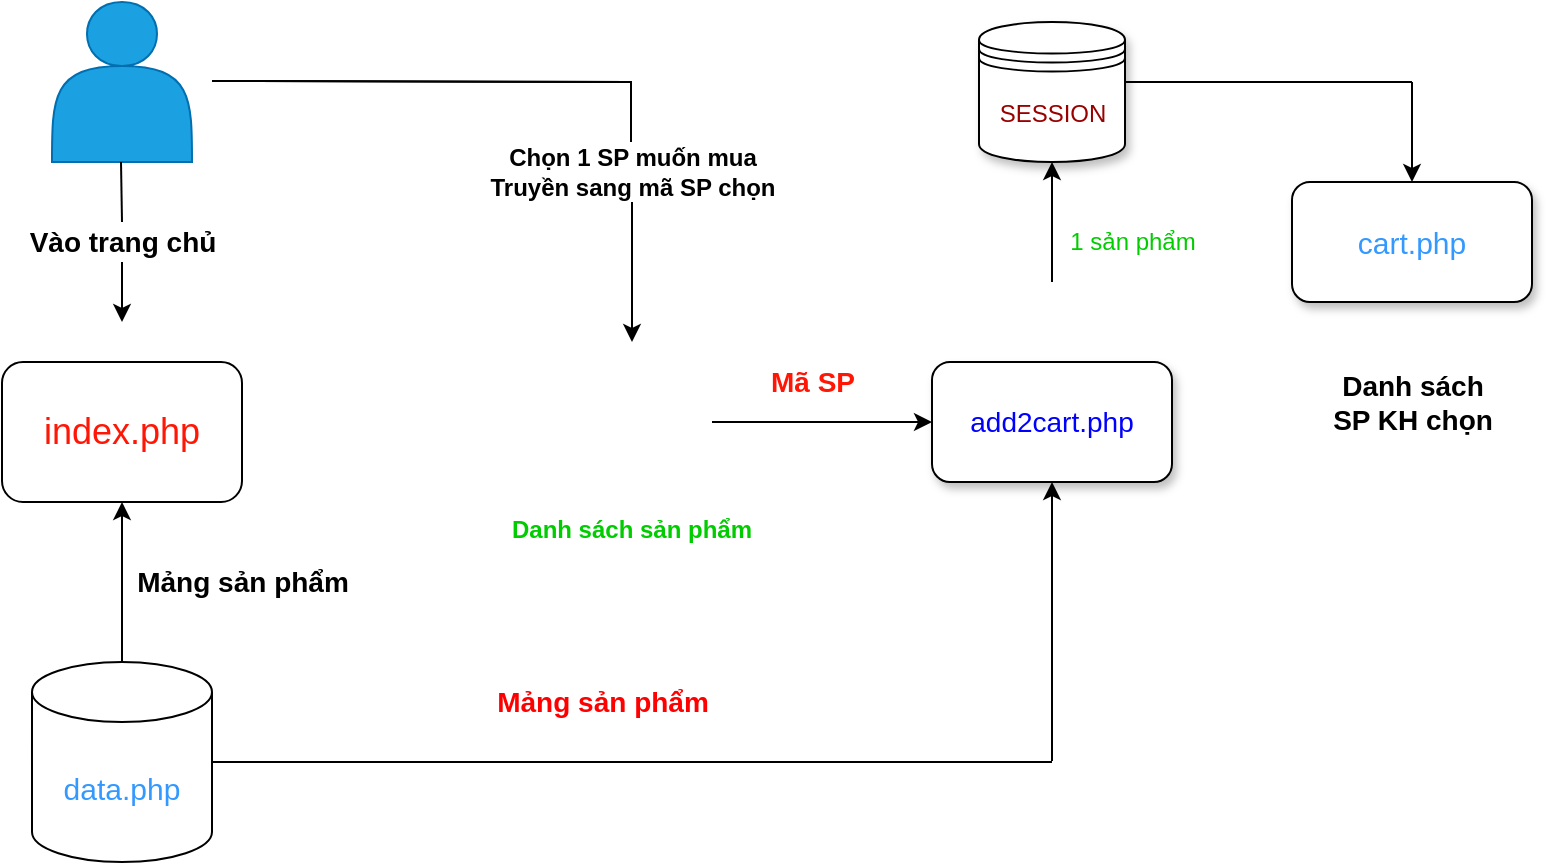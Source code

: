 <mxfile version="14.4.9" type="device"><diagram id="II59vGOPo6q4JnYYdt70" name="Page-1"><mxGraphModel dx="868" dy="512" grid="1" gridSize="10" guides="1" tooltips="1" connect="1" arrows="1" fold="1" page="1" pageScale="1" pageWidth="827" pageHeight="1169" math="0" shadow="0"><root><mxCell id="0"/><mxCell id="1" parent="0"/><mxCell id="sxh0aXkhnRd868dQbLcM-1" value="" style="shape=actor;whiteSpace=wrap;html=1;fillColor=#1ba1e2;strokeColor=#006EAF;fontColor=#ffffff;" vertex="1" parent="1"><mxGeometry x="60" y="20" width="70" height="80" as="geometry"/></mxCell><mxCell id="sxh0aXkhnRd868dQbLcM-2" value="&lt;font style=&quot;font-size: 18px&quot; color=&quot;#ff1605&quot;&gt;index.php&lt;/font&gt;" style="rounded=1;whiteSpace=wrap;html=1;" vertex="1" parent="1"><mxGeometry x="35" y="200" width="120" height="70" as="geometry"/></mxCell><mxCell id="sxh0aXkhnRd868dQbLcM-14" style="edgeStyle=orthogonalEdgeStyle;rounded=0;orthogonalLoop=1;jettySize=auto;html=1;entryX=0.5;entryY=0;entryDx=0;entryDy=0;" edge="1" parent="1" source="sxh0aXkhnRd868dQbLcM-3" target="sxh0aXkhnRd868dQbLcM-13"><mxGeometry relative="1" as="geometry"/></mxCell><mxCell id="sxh0aXkhnRd868dQbLcM-3" value="Vào trang chủ" style="text;html=1;align=center;verticalAlign=middle;resizable=0;points=[];autosize=1;fontStyle=1;fontSize=14;" vertex="1" parent="1"><mxGeometry x="40" y="130" width="110" height="20" as="geometry"/></mxCell><mxCell id="sxh0aXkhnRd868dQbLcM-12" value="" style="endArrow=none;html=1;" edge="1" parent="1"><mxGeometry width="50" height="50" relative="1" as="geometry"><mxPoint x="95" y="130" as="sourcePoint"/><mxPoint x="94.5" y="100" as="targetPoint"/></mxGeometry></mxCell><mxCell id="sxh0aXkhnRd868dQbLcM-13" value="" style="shape=image;imageAspect=0;aspect=fixed;verticalLabelPosition=bottom;verticalAlign=top;image=https://www.flaticon.com/svg/vstatic/svg/4403/4403624.svg?token=exp=1616241679~hmac=73f8aabdc970bd28c0130ad6b57c5672;" vertex="1" parent="1"><mxGeometry x="75" y="180" width="40" height="40" as="geometry"/></mxCell><mxCell id="sxh0aXkhnRd868dQbLcM-18" style="edgeStyle=orthogonalEdgeStyle;rounded=0;orthogonalLoop=1;jettySize=auto;html=1;entryX=0.5;entryY=1;entryDx=0;entryDy=0;" edge="1" parent="1" source="sxh0aXkhnRd868dQbLcM-15" target="sxh0aXkhnRd868dQbLcM-2"><mxGeometry relative="1" as="geometry"/></mxCell><mxCell id="sxh0aXkhnRd868dQbLcM-15" value="&lt;font style=&quot;font-size: 15px&quot; color=&quot;#3399ff&quot;&gt;data.php&lt;/font&gt;" style="shape=cylinder3;whiteSpace=wrap;html=1;boundedLbl=1;backgroundOutline=1;size=15;" vertex="1" parent="1"><mxGeometry x="50" y="350" width="90" height="100" as="geometry"/></mxCell><mxCell id="sxh0aXkhnRd868dQbLcM-16" value="&lt;b style=&quot;font-size: 14px;&quot;&gt;Mảng sản phẩm&lt;/b&gt;" style="text;html=1;align=center;verticalAlign=middle;resizable=0;points=[];autosize=1;fontSize=14;" vertex="1" parent="1"><mxGeometry x="95" y="300" width="120" height="20" as="geometry"/></mxCell><mxCell id="sxh0aXkhnRd868dQbLcM-27" style="edgeStyle=orthogonalEdgeStyle;rounded=0;orthogonalLoop=1;jettySize=auto;html=1;fontColor=#00CC00;entryX=0;entryY=0.5;entryDx=0;entryDy=0;" edge="1" parent="1" source="sxh0aXkhnRd868dQbLcM-19" target="sxh0aXkhnRd868dQbLcM-26"><mxGeometry relative="1" as="geometry"><mxPoint x="470" y="230" as="targetPoint"/></mxGeometry></mxCell><mxCell id="sxh0aXkhnRd868dQbLcM-25" style="edgeStyle=orthogonalEdgeStyle;rounded=0;orthogonalLoop=1;jettySize=auto;html=1;entryX=0.5;entryY=0;entryDx=0;entryDy=0;fontColor=#00CC00;" edge="1" parent="1" source="sxh0aXkhnRd868dQbLcM-20" target="sxh0aXkhnRd868dQbLcM-19"><mxGeometry relative="1" as="geometry"/></mxCell><mxCell id="sxh0aXkhnRd868dQbLcM-20" value="&lt;font color=&quot;#000000&quot;&gt;&lt;b&gt;Chọn 1 SP muốn mua&lt;br&gt;Truyền sang mã SP chọn&lt;/b&gt;&lt;br&gt;&lt;/font&gt;" style="text;html=1;align=center;verticalAlign=middle;resizable=0;points=[];autosize=1;fontColor=#00CC00;" vertex="1" parent="1"><mxGeometry x="270" y="90" width="160" height="30" as="geometry"/></mxCell><mxCell id="sxh0aXkhnRd868dQbLcM-22" value="" style="endArrow=none;html=1;fontColor=#00CC00;" edge="1" parent="1"><mxGeometry width="50" height="50" relative="1" as="geometry"><mxPoint x="140" y="59.5" as="sourcePoint"/><mxPoint x="350" y="60" as="targetPoint"/></mxGeometry></mxCell><mxCell id="sxh0aXkhnRd868dQbLcM-23" value="" style="endArrow=none;html=1;fontColor=#00CC00;" edge="1" parent="1"><mxGeometry width="50" height="50" relative="1" as="geometry"><mxPoint x="140" y="59.5" as="sourcePoint"/><mxPoint x="350" y="60" as="targetPoint"/></mxGeometry></mxCell><mxCell id="sxh0aXkhnRd868dQbLcM-24" value="" style="endArrow=none;html=1;fontColor=#00CC00;" edge="1" parent="1"><mxGeometry width="50" height="50" relative="1" as="geometry"><mxPoint x="349.5" y="60" as="sourcePoint"/><mxPoint x="349.5" y="90" as="targetPoint"/></mxGeometry></mxCell><mxCell id="sxh0aXkhnRd868dQbLcM-26" value="&lt;font color=&quot;#0000ff&quot; style=&quot;font-size: 14px&quot;&gt;add2cart.php&lt;/font&gt;" style="rounded=1;whiteSpace=wrap;html=1;fontColor=#00CC00;shadow=1;" vertex="1" parent="1"><mxGeometry x="500" y="200" width="120" height="60" as="geometry"/></mxCell><mxCell id="sxh0aXkhnRd868dQbLcM-19" value="Danh sách sản phẩm" style="shape=image;imageAspect=0;aspect=fixed;verticalLabelPosition=bottom;verticalAlign=top;image=https://www.flaticon.com/svg/vstatic/svg/3566/3566511.svg?token=exp=1616241865~hmac=5cf1771cca0c4c0ba0999486c6784f3e;fontColor=#00CC00;fontStyle=1" vertex="1" parent="1"><mxGeometry x="310" y="190" width="80" height="80" as="geometry"/></mxCell><mxCell id="sxh0aXkhnRd868dQbLcM-30" value="" style="endArrow=none;html=1;fontColor=#00CC00;" edge="1" parent="1" target="sxh0aXkhnRd868dQbLcM-19"><mxGeometry width="50" height="50" relative="1" as="geometry"><mxPoint x="350" y="270" as="sourcePoint"/><mxPoint x="400" y="220" as="targetPoint"/><Array as="points"/></mxGeometry></mxCell><mxCell id="sxh0aXkhnRd868dQbLcM-31" value="" style="endArrow=none;html=1;fontColor=#00CC00;exitX=1;exitY=0.5;exitDx=0;exitDy=0;exitPerimeter=0;" edge="1" parent="1" source="sxh0aXkhnRd868dQbLcM-15"><mxGeometry width="50" height="50" relative="1" as="geometry"><mxPoint x="510" y="290" as="sourcePoint"/><mxPoint x="560" y="400" as="targetPoint"/></mxGeometry></mxCell><mxCell id="sxh0aXkhnRd868dQbLcM-32" value="" style="endArrow=classic;html=1;fontColor=#00CC00;entryX=0.5;entryY=1;entryDx=0;entryDy=0;" edge="1" parent="1" target="sxh0aXkhnRd868dQbLcM-26"><mxGeometry width="50" height="50" relative="1" as="geometry"><mxPoint x="560" y="399.5" as="sourcePoint"/><mxPoint x="650" y="399.5" as="targetPoint"/></mxGeometry></mxCell><mxCell id="sxh0aXkhnRd868dQbLcM-33" value="&lt;font style=&quot;font-size: 14px&quot; color=&quot;#ff0000&quot;&gt;Mảng sản phẩm&lt;/font&gt;" style="text;html=1;align=center;verticalAlign=middle;resizable=0;points=[];autosize=1;fontColor=#00CC00;fontStyle=1" vertex="1" parent="1"><mxGeometry x="275" y="360" width="120" height="20" as="geometry"/></mxCell><mxCell id="sxh0aXkhnRd868dQbLcM-36" style="edgeStyle=orthogonalEdgeStyle;rounded=0;orthogonalLoop=1;jettySize=auto;html=1;entryX=0.5;entryY=1;entryDx=0;entryDy=0;fontColor=#00CC00;" edge="1" parent="1" source="sxh0aXkhnRd868dQbLcM-34" target="sxh0aXkhnRd868dQbLcM-35"><mxGeometry relative="1" as="geometry"/></mxCell><mxCell id="sxh0aXkhnRd868dQbLcM-34" value="" style="shape=image;imageAspect=0;aspect=fixed;verticalLabelPosition=bottom;verticalAlign=top;shadow=1;fontColor=#00CC00;image=https://image.flaticon.com/icons/png/128/2569/2569195.png;" vertex="1" parent="1"><mxGeometry x="533" y="160" width="54" height="54" as="geometry"/></mxCell><mxCell id="sxh0aXkhnRd868dQbLcM-35" value="&lt;font color=&quot;#990000&quot;&gt;SESSION&lt;/font&gt;" style="shape=datastore;whiteSpace=wrap;html=1;shadow=1;fontColor=#00CC00;" vertex="1" parent="1"><mxGeometry x="523.5" y="30" width="73" height="70" as="geometry"/></mxCell><mxCell id="sxh0aXkhnRd868dQbLcM-37" value="&lt;font color=&quot;#3399ff&quot; style=&quot;font-size: 15px&quot;&gt;cart.php&lt;/font&gt;" style="rounded=1;whiteSpace=wrap;html=1;shadow=1;fontColor=#00CC00;" vertex="1" parent="1"><mxGeometry x="680" y="110" width="120" height="60" as="geometry"/></mxCell><mxCell id="sxh0aXkhnRd868dQbLcM-39" value="" style="endArrow=none;html=1;fontColor=#00CC00;" edge="1" parent="1"><mxGeometry width="50" height="50" relative="1" as="geometry"><mxPoint x="596.5" y="60" as="sourcePoint"/><mxPoint x="740" y="60" as="targetPoint"/><Array as="points"/></mxGeometry></mxCell><mxCell id="sxh0aXkhnRd868dQbLcM-40" value="" style="endArrow=classic;html=1;fontColor=#00CC00;entryX=0.5;entryY=0;entryDx=0;entryDy=0;" edge="1" parent="1" target="sxh0aXkhnRd868dQbLcM-37"><mxGeometry width="50" height="50" relative="1" as="geometry"><mxPoint x="740" y="60" as="sourcePoint"/><mxPoint x="760" y="120" as="targetPoint"/></mxGeometry></mxCell><mxCell id="sxh0aXkhnRd868dQbLcM-41" value="" style="shape=image;imageAspect=0;aspect=fixed;verticalLabelPosition=bottom;verticalAlign=top;shadow=1;fontColor=#00CC00;image=https://image.flaticon.com/icons/png/128/3594/3594363.png;" vertex="1" parent="1"><mxGeometry x="710" y="151" width="50" height="50" as="geometry"/></mxCell><mxCell id="sxh0aXkhnRd868dQbLcM-42" value="&lt;font color=&quot;#000000&quot;&gt;&lt;span style=&quot;font-size: 14px&quot;&gt;&lt;b&gt;Danh sách&lt;br&gt;SP KH chọn&lt;br&gt;&lt;/b&gt;&lt;/span&gt;&lt;/font&gt;" style="text;html=1;align=center;verticalAlign=middle;resizable=0;points=[];autosize=1;fontColor=#00CC00;" vertex="1" parent="1"><mxGeometry x="690" y="200" width="100" height="40" as="geometry"/></mxCell><mxCell id="sxh0aXkhnRd868dQbLcM-43" value="1 sản phẩm" style="text;html=1;align=center;verticalAlign=middle;resizable=0;points=[];autosize=1;fontColor=#00CC00;" vertex="1" parent="1"><mxGeometry x="560" y="130" width="80" height="20" as="geometry"/></mxCell><mxCell id="sxh0aXkhnRd868dQbLcM-44" value="&lt;font color=&quot;#ff1605&quot; style=&quot;font-size: 14px;&quot;&gt;Mã SP&lt;/font&gt;" style="text;html=1;align=center;verticalAlign=middle;resizable=0;points=[];autosize=1;fontColor=#00CC00;fontStyle=1;fontSize=14;" vertex="1" parent="1"><mxGeometry x="410" y="200" width="60" height="20" as="geometry"/></mxCell></root></mxGraphModel></diagram></mxfile>